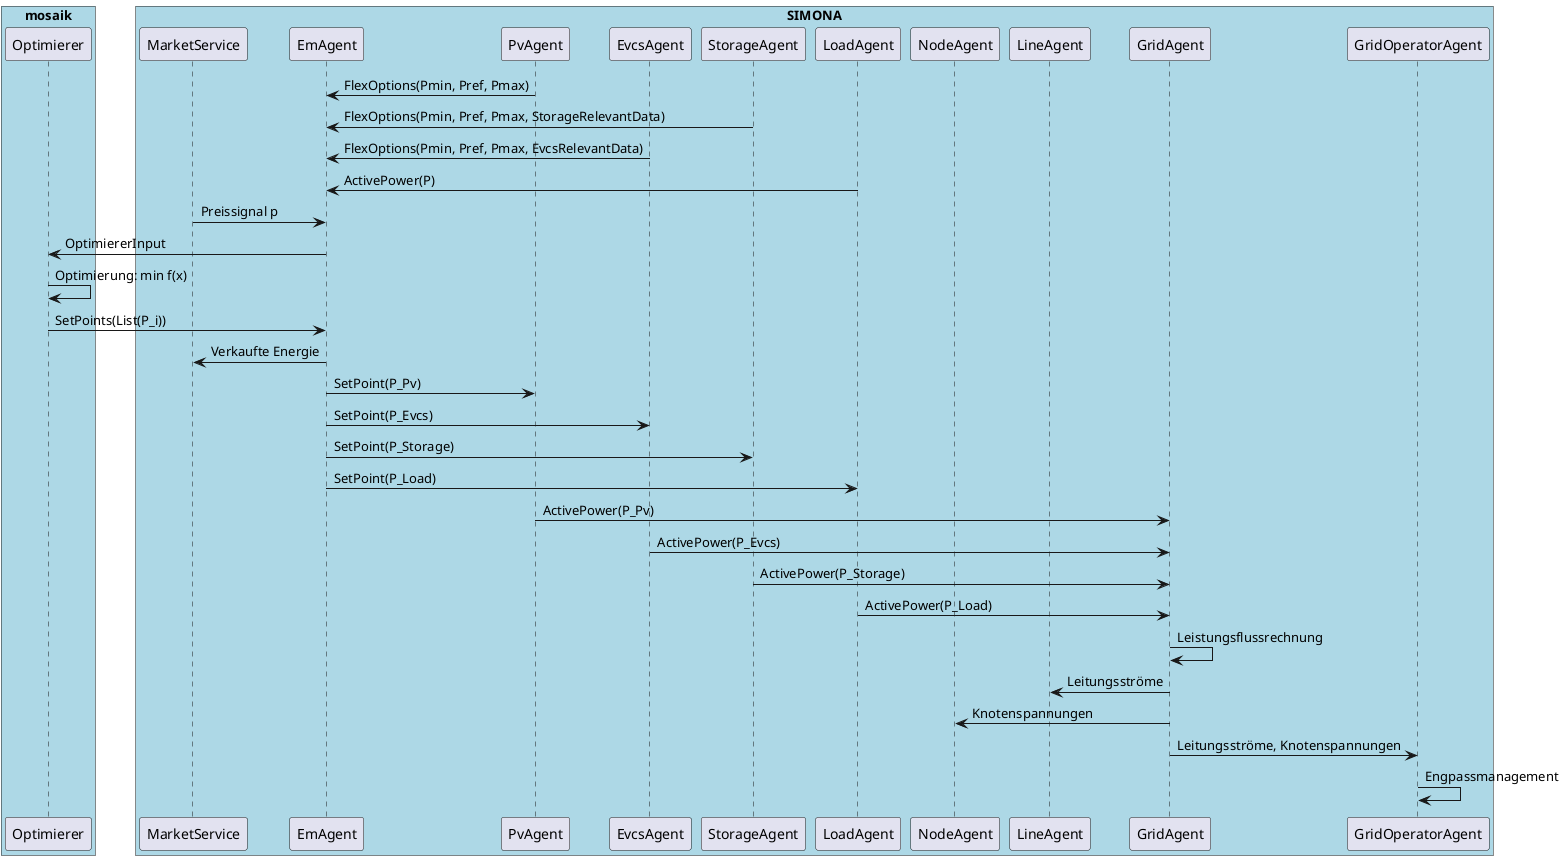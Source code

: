 @startuml

box "mosaik" #LightBlue
participant Optimierer
end box
box "SIMONA" #LightBlue
participant MarketService
participant EmAgent
participant PvAgent
participant EvcsAgent
participant StorageAgent
participant LoadAgent
participant NodeAgent
participant LineAgent
participant GridAgent
participant GridOperatorAgent
end box

PvAgent -> EmAgent: FlexOptions(Pmin, Pref, Pmax)
StorageAgent -> EmAgent: FlexOptions(Pmin, Pref, Pmax, StorageRelevantData)
EvcsAgent -> EmAgent: FlexOptions(Pmin, Pref, Pmax, EvcsRelevantData)
LoadAgent -> EmAgent: ActivePower(P)
MarketService -> EmAgent: Preissignal p
EmAgent -> Optimierer: OptimiererInput
Optimierer -> Optimierer: Optimierung: min f(x)
Optimierer -> EmAgent: SetPoints(List(P_i))
EmAgent -> MarketService: Verkaufte Energie
EmAgent -> PvAgent: SetPoint(P_Pv)
EmAgent -> EvcsAgent: SetPoint(P_Evcs)
EmAgent -> StorageAgent: SetPoint(P_Storage)
EmAgent -> LoadAgent: SetPoint(P_Load)

PvAgent -> GridAgent: ActivePower(P_Pv)
EvcsAgent -> GridAgent: ActivePower(P_Evcs)
StorageAgent -> GridAgent: ActivePower(P_Storage)
LoadAgent -> GridAgent: ActivePower(P_Load)

GridAgent -> GridAgent: Leistungsflussrechnung

GridAgent -> LineAgent: Leitungsströme

GridAgent -> NodeAgent: Knotenspannungen

GridAgent -> GridOperatorAgent: Leitungsströme, Knotenspannungen
GridOperatorAgent -> GridOperatorAgent: Engpassmanagement


@enduml